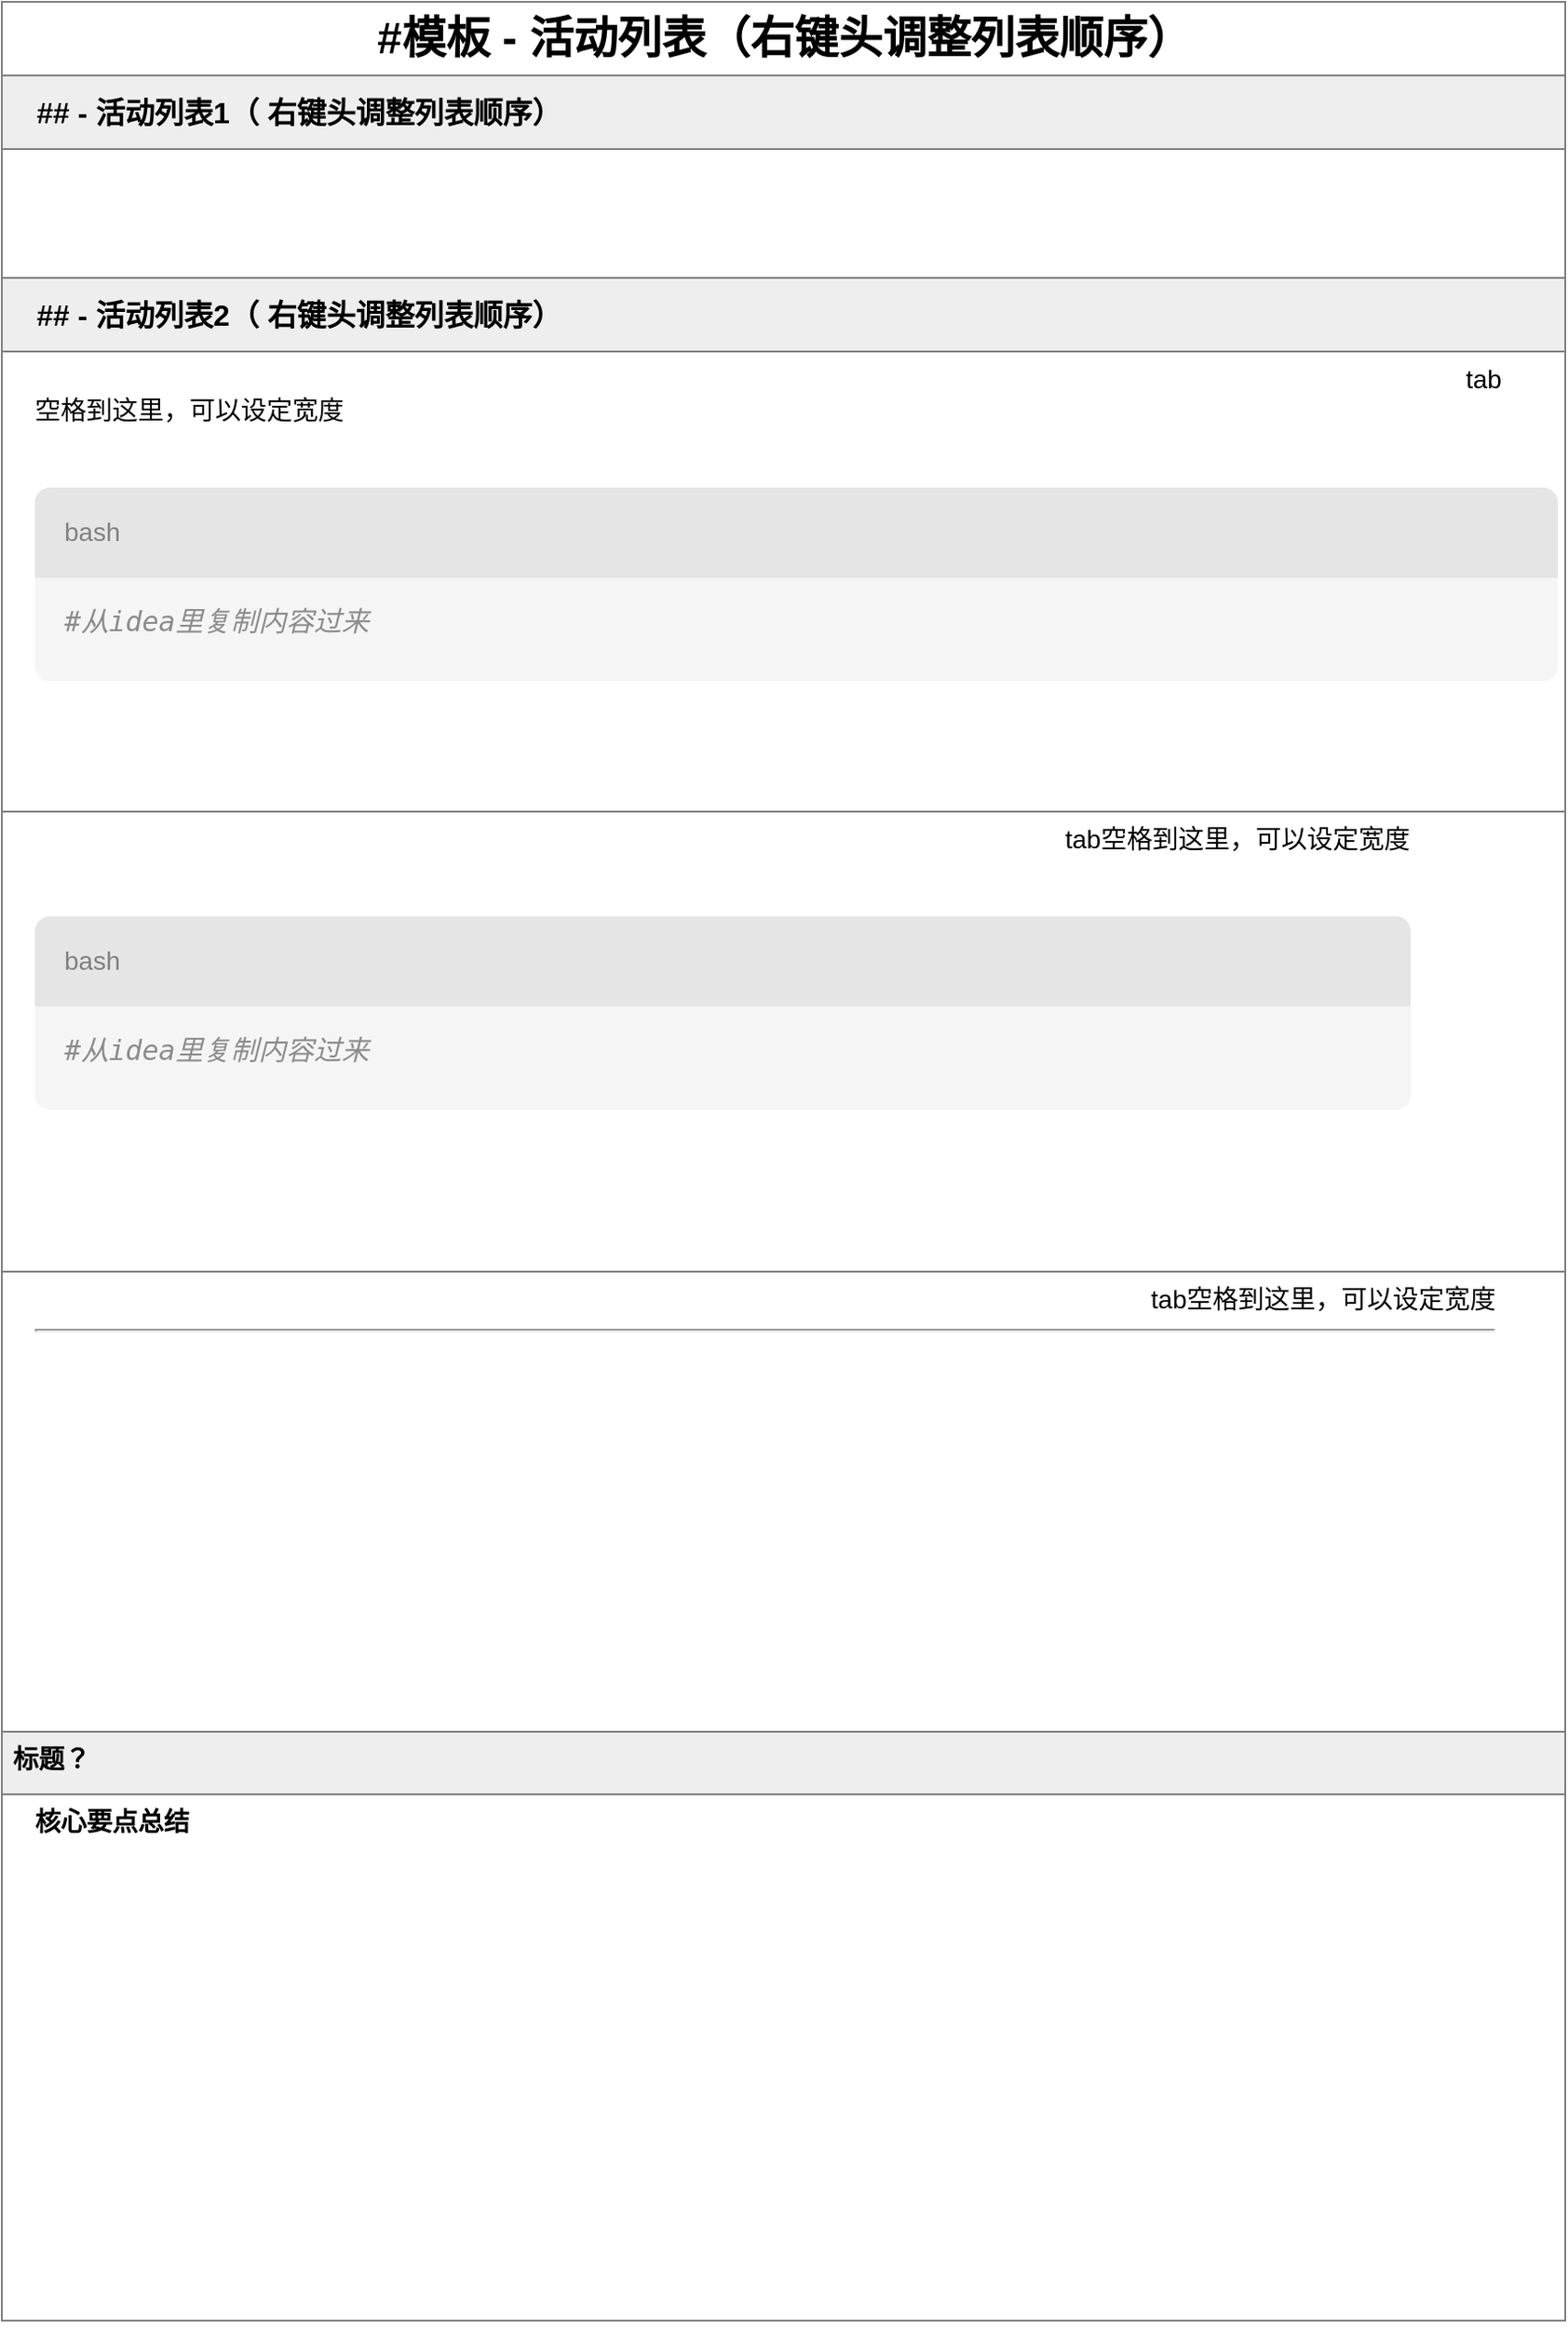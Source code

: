 <mxfile version="28.0.7">
  <diagram name="第 1 页" id="RCNppKnY1Qoo2MaenCiS">
    <mxGraphModel dx="2066" dy="1123" grid="1" gridSize="10" guides="1" tooltips="1" connect="1" arrows="1" fold="1" page="1" pageScale="1" pageWidth="827" pageHeight="1169" math="0" shadow="0">
      <root>
        <mxCell id="0" />
        <mxCell id="1" parent="0" />
        <mxCell id="urRVszMWX-xwAiAAqo-z-1" value="&lt;font style=&quot;font-size: 24px;&quot;&gt;&lt;b&gt;#模板 - 活动列表（右键头调整列表顺序）&lt;/b&gt;&lt;/font&gt;" style="swimlane;fontStyle=0;childLayout=stackLayout;horizontal=1;startSize=40;fillColor=default;horizontalStack=0;resizeParent=1;resizeParentMax=0;resizeLast=0;collapsible=1;marginBottom=0;html=1;strokeColor=#808080;" vertex="1" parent="1">
          <mxGeometry x="20" y="30" width="850" height="1260" as="geometry" />
        </mxCell>
        <mxCell id="5vmNA97-6myDaD7uJVFg-17" value="&lt;div align=&quot;left&quot;&gt;&lt;font style=&quot;font-size: 16px;&quot;&gt;&lt;b&gt;## - 活动列表1（ 右键头调整列表顺序）&lt;/b&gt;&lt;/font&gt;&lt;/div&gt;" style="swimlane;fontStyle=0;childLayout=stackLayout;horizontal=1;startSize=40;fillColor=#EEEEEE;horizontalStack=0;resizeParent=1;resizeParentMax=0;resizeLast=0;collapsible=1;marginBottom=0;html=1;strokeColor=#808080;align=left;spacingLeft=17;" vertex="1" parent="urRVszMWX-xwAiAAqo-z-1">
          <mxGeometry y="40" width="850" height="110" as="geometry">
            <mxRectangle x="930" y="420" width="850" height="40" as="alternateBounds" />
          </mxGeometry>
        </mxCell>
        <mxCell id="5vmNA97-6myDaD7uJVFg-18" value="" style="text;align=left;verticalAlign=top;spacingLeft=16;spacingRight=4;overflow=hidden;rotatable=0;points=[[0,0.5],[1,0.5]];portConstraint=eastwest;whiteSpace=wrap;html=1;fontSize=14;fillColor=default;strokeColor=#808080;autosize=0;" vertex="1" parent="5vmNA97-6myDaD7uJVFg-17">
          <mxGeometry y="40" width="850" height="70" as="geometry" />
        </mxCell>
        <mxCell id="5vmNA97-6myDaD7uJVFg-25" value="&lt;div align=&quot;left&quot;&gt;&lt;font style=&quot;font-size: 16px;&quot;&gt;&lt;b&gt;## - 活动列表2（ 右键头调整列表顺序）&lt;/b&gt;&lt;/font&gt;&lt;/div&gt;" style="swimlane;fontStyle=0;childLayout=stackLayout;horizontal=1;startSize=40;fillColor=#EEEEEE;horizontalStack=0;resizeParent=1;resizeParentMax=0;resizeLast=0;collapsible=1;marginBottom=0;html=1;strokeColor=#808080;align=left;spacingLeft=17;" vertex="1" parent="urRVszMWX-xwAiAAqo-z-1">
          <mxGeometry y="150" width="850" height="790" as="geometry">
            <mxRectangle x="930" y="420" width="850" height="40" as="alternateBounds" />
          </mxGeometry>
        </mxCell>
        <mxCell id="5vmNA97-6myDaD7uJVFg-26" value="&lt;div&gt;&lt;span style=&quot;white-space: pre;&quot;&gt;&#x9;&lt;/span&gt;&lt;span style=&quot;white-space: pre;&quot;&gt;&#x9;&lt;/span&gt;&lt;span style=&quot;white-space: pre;&quot;&gt;&#x9;&lt;/span&gt;&lt;span style=&quot;white-space: pre;&quot;&gt;&#x9;&lt;/span&gt;&lt;span style=&quot;white-space: pre;&quot;&gt;&#x9;&lt;/span&gt;&lt;span style=&quot;white-space: pre;&quot;&gt;&#x9;&lt;/span&gt;&lt;span style=&quot;white-space: pre;&quot;&gt;&#x9;&lt;/span&gt;&lt;span style=&quot;white-space: pre;&quot;&gt;&#x9;&lt;/span&gt;&lt;span style=&quot;white-space: pre;&quot;&gt;&#x9;&lt;/span&gt;&lt;span style=&quot;white-space: pre;&quot;&gt;&#x9;&lt;/span&gt;&lt;span style=&quot;white-space: pre;&quot;&gt;&#x9;&lt;/span&gt;&lt;span style=&quot;white-space: pre;&quot;&gt;&#x9;&lt;/span&gt;&lt;span style=&quot;white-space: pre;&quot;&gt;&#x9;&lt;/span&gt;&lt;span style=&quot;white-space: pre;&quot;&gt;&#x9;&lt;/span&gt;&lt;span style=&quot;white-space: pre;&quot;&gt;&#x9;&lt;/span&gt;&lt;span style=&quot;white-space: pre;&quot;&gt;&#x9;&lt;/span&gt;&lt;span style=&quot;white-space: pre;&quot;&gt;&#x9;&lt;/span&gt;&lt;span style=&quot;white-space: pre;&quot;&gt;&#x9;&lt;/span&gt;&lt;span style=&quot;white-space: pre;&quot;&gt;&#x9;&lt;/span&gt;&lt;span style=&quot;white-space: pre;&quot;&gt;&#x9;&lt;/span&gt;&lt;span style=&quot;white-space: pre;&quot;&gt;&#x9;&lt;/span&gt;&lt;span style=&quot;white-space: pre;&quot;&gt;&#x9;&lt;/span&gt;&lt;span style=&quot;white-space: pre;&quot;&gt;&#x9;&lt;/span&gt;&lt;span style=&quot;white-space: pre;&quot;&gt;&#x9;&lt;/span&gt;&lt;span style=&quot;white-space: pre;&quot;&gt;&#x9;&lt;/span&gt;&lt;span style=&quot;white-space: pre;&quot;&gt;tab&lt;/span&gt;&lt;span style=&quot;white-space: pre;&quot;&gt;空格到这里，可以设定宽度&lt;/span&gt;&lt;/div&gt;&lt;div&gt;&lt;span style=&quot;white-space: pre;&quot;&gt;&lt;br&gt;&lt;/span&gt;&lt;/div&gt;&lt;div&gt;&lt;span style=&quot;white-space: pre;&quot;&gt;&lt;br&gt;&lt;/span&gt;&lt;/div&gt;&lt;div style=&quot;min-height: 3rem; padding: 0px 0px 0.5rem 1rem; min-width: 60%; background: rgb(245, 245, 245); border: 0px solid gray; border-radius: 8px;&quot;&gt;&lt;div style=&quot;margin-left: -1rem; color: gray; padding: 1rem; background: rgb(229, 229, 229); border-top-left-radius: inherit; border-top-right-radius: inherit;&quot;&gt; bash&lt;/div&gt;&lt;div style=&quot;background-color: rgb(245, 245, 245); color: rgb(8, 8, 8);&quot;&gt;&lt;pre style=&quot;font-family:&#39;JetBrains Mono&#39;,monospace;font-size:11.3pt;&quot;&gt;&lt;span style=&quot;color: rgb(140, 140, 140); font-style: italic;&quot;&gt;#从idea里复制内容过来&lt;/span&gt;&lt;/pre&gt;&lt;/div&gt;&lt;/div&gt;&lt;div&gt;&amp;nbsp; &amp;nbsp;&lt;/div&gt;&lt;div&gt;&lt;br&gt;&lt;/div&gt;&lt;div&gt;&lt;br&gt;&lt;br&gt;&lt;/div&gt;" style="text;align=left;verticalAlign=top;spacingLeft=16;spacingRight=4;overflow=hidden;rotatable=0;points=[[0,0.5],[1,0.5]];portConstraint=eastwest;whiteSpace=wrap;html=1;fontSize=14;fillColor=default;strokeColor=#808080;" vertex="1" parent="5vmNA97-6myDaD7uJVFg-25">
          <mxGeometry y="40" width="850" height="250" as="geometry" />
        </mxCell>
        <mxCell id="5vmNA97-6myDaD7uJVFg-31" value="&lt;div&gt;&lt;span style=&quot;white-space: pre;&quot;&gt;&#x9;&lt;/span&gt;&lt;span style=&quot;white-space: pre;&quot;&gt;&#x9;&lt;/span&gt;&lt;span style=&quot;white-space: pre;&quot;&gt;&#x9;                    &lt;span style=&quot;white-space: pre;&quot;&gt;&#x9;&lt;/span&gt;&lt;span style=&quot;white-space: pre;&quot;&gt;&#x9;&lt;/span&gt;&lt;span style=&quot;white-space: pre;&quot;&gt;&#x9;&lt;/span&gt;&lt;span style=&quot;white-space: pre;&quot;&gt;&#x9;&lt;/span&gt;&lt;span style=&quot;white-space: pre;&quot;&gt;&#x9;&lt;/span&gt;&lt;span style=&quot;white-space: pre;&quot;&gt;&#x9;&lt;/span&gt;&lt;span style=&quot;white-space: pre;&quot;&gt;&#x9;&lt;/span&gt;&lt;span style=&quot;white-space: pre;&quot;&gt;&#x9;&lt;/span&gt;&lt;span style=&quot;white-space: pre;&quot;&gt;&#x9;&lt;/span&gt;&lt;span style=&quot;white-space: pre;&quot;&gt;&#x9;&lt;/span&gt;&lt;span style=&quot;white-space: pre;&quot;&gt;&#x9;&lt;/span&gt;&lt;span style=&quot;white-space: pre;&quot;&gt;&#x9;&lt;/span&gt;&lt;span style=&quot;white-space: pre;&quot;&gt;&#x9;&lt;/span&gt;&lt;/span&gt;&lt;span style=&quot;white-space: pre;&quot;&gt;tab空格到这里，可以设定宽度&lt;/span&gt;&lt;/div&gt;&lt;div&gt;&lt;span style=&quot;white-space: pre;&quot;&gt;&lt;br&gt;&lt;/span&gt;&lt;/div&gt;&lt;div&gt;&lt;span style=&quot;white-space: pre;&quot;&gt;&lt;br&gt;&lt;/span&gt;&lt;/div&gt;&lt;div style=&quot;min-height: 3rem; padding: 0px 0px 0.5rem 1rem; min-width: 60%; background: rgb(245, 245, 245); border: 0px solid gray; border-radius: 8px;&quot;&gt;&lt;div style=&quot;margin-left: -1rem; color: gray; padding: 1rem; background: rgb(229, 229, 229); border-top-left-radius: inherit; border-top-right-radius: inherit;&quot;&gt; bash&lt;/div&gt;&lt;div style=&quot;background-color: rgb(245, 245, 245); color: rgb(8, 8, 8);&quot;&gt;&lt;pre style=&quot;font-family:&#39;JetBrains Mono&#39;,monospace;font-size:11.3pt;&quot;&gt;&lt;span style=&quot;color: rgb(140, 140, 140); font-style: italic;&quot;&gt;#从idea里复制内容过来&lt;/span&gt;&lt;/pre&gt;&lt;/div&gt;&lt;/div&gt;&lt;div&gt;&amp;nbsp; &amp;nbsp;&lt;/div&gt;&lt;div&gt;&lt;br&gt;&lt;/div&gt;&lt;div&gt;&lt;br&gt;&lt;br&gt;&lt;/div&gt;" style="text;align=left;verticalAlign=top;spacingLeft=16;spacingRight=4;overflow=hidden;rotatable=0;points=[[0,0.5],[1,0.5]];portConstraint=eastwest;whiteSpace=wrap;html=1;fontSize=14;fillColor=default;strokeColor=#808080;" vertex="1" parent="5vmNA97-6myDaD7uJVFg-25">
          <mxGeometry y="290" width="850" height="250" as="geometry" />
        </mxCell>
        <mxCell id="5vmNA97-6myDaD7uJVFg-30" value="&amp;nbsp; &amp;nbsp; &amp;nbsp; &amp;nbsp; &amp;nbsp;&amp;nbsp;&lt;span style=&quot;white-space: pre;&quot;&gt;&#x9;&lt;/span&gt;&lt;span style=&quot;white-space: pre;&quot;&gt;&#x9;&lt;/span&gt;&lt;span style=&quot;white-space: pre;&quot;&gt;&#x9;&lt;/span&gt;&lt;span style=&quot;white-space: pre;&quot;&gt;&#x9;&lt;/span&gt;&lt;span style=&quot;white-space: pre;&quot;&gt;&#x9;&lt;span style=&quot;white-space: pre;&quot;&gt;&#x9;&lt;/span&gt;&lt;span style=&quot;white-space: pre;&quot;&gt;&#x9;&lt;/span&gt;&lt;/span&gt;&lt;span style=&quot;white-space: pre;&quot;&gt;&#x9;&lt;/span&gt;&lt;span style=&quot;white-space: pre;&quot;&gt;&#x9;&lt;/span&gt;&lt;span style=&quot;white-space: pre;&quot;&gt;&#x9;&lt;/span&gt;&lt;span style=&quot;white-space: pre;&quot;&gt;&#x9;&lt;/span&gt;&lt;span style=&quot;white-space: pre;&quot;&gt;&#x9;&lt;/span&gt;&lt;span style=&quot;white-space: pre;&quot;&gt;&#x9;&lt;/span&gt;&lt;span style=&quot;white-space: pre;&quot;&gt;&#x9;&lt;/span&gt;&lt;span style=&quot;white-space: pre;&quot;&gt;&#x9;&lt;/span&gt;&lt;span style=&quot;white-space: pre;&quot;&gt;&#x9;&lt;/span&gt;&lt;span style=&quot;white-space: pre;&quot;&gt;&#x9;&lt;/span&gt;&lt;span style=&quot;white-space: pre;&quot;&gt;&#x9;&lt;/span&gt;&lt;span style=&quot;white-space: pre;&quot;&gt;    &lt;/span&gt;&lt;span style=&quot;white-space: pre;&quot;&gt;tab空格到这里，可以设定宽度&lt;/span&gt;&lt;hr&gt;&lt;div&gt;&lt;br&gt;&lt;/div&gt;&lt;div&gt;&lt;br&gt;&lt;/div&gt;" style="text;align=left;verticalAlign=top;spacingLeft=16;spacingRight=4;overflow=hidden;rotatable=0;points=[[0,0.5],[1,0.5]];portConstraint=eastwest;whiteSpace=wrap;html=1;fontSize=14;fillColor=default;strokeColor=#808080;" vertex="1" parent="5vmNA97-6myDaD7uJVFg-25">
          <mxGeometry y="540" width="850" height="250" as="geometry" />
        </mxCell>
        <mxCell id="urRVszMWX-xwAiAAqo-z-4" value="&lt;font style=&quot;font-size: 14px;&quot;&gt;&lt;b&gt;&lt;font&gt;标题？&lt;/font&gt;&lt;/b&gt;&lt;/font&gt;" style="text;align=left;verticalAlign=top;spacingLeft=4;spacingRight=4;overflow=hidden;rotatable=0;points=[[0,0.5],[1,0.5]];portConstraint=eastwest;whiteSpace=wrap;html=1;fillColor=#EEEEEE;strokeColor=#808080;" vertex="1" parent="urRVszMWX-xwAiAAqo-z-1">
          <mxGeometry y="940" width="850" height="34" as="geometry" />
        </mxCell>
        <mxCell id="urRVszMWX-xwAiAAqo-z-5" value="&lt;div&gt;&lt;strong&gt;核心要点总结&lt;/strong&gt;&lt;/div&gt;&lt;div&gt;&lt;strong&gt;&lt;br&gt;&lt;/strong&gt;&lt;/div&gt;&lt;div&gt;&lt;br/&gt;&lt;/div&gt;" style="text;align=left;verticalAlign=top;spacingLeft=16;spacingRight=4;overflow=hidden;rotatable=0;points=[[0,0.5],[1,0.5]];portConstraint=eastwest;whiteSpace=wrap;html=1;fontSize=14;fillColor=default;strokeColor=#808080;" vertex="1" parent="urRVszMWX-xwAiAAqo-z-1">
          <mxGeometry y="974" width="850" height="286" as="geometry" />
        </mxCell>
      </root>
    </mxGraphModel>
  </diagram>
</mxfile>
